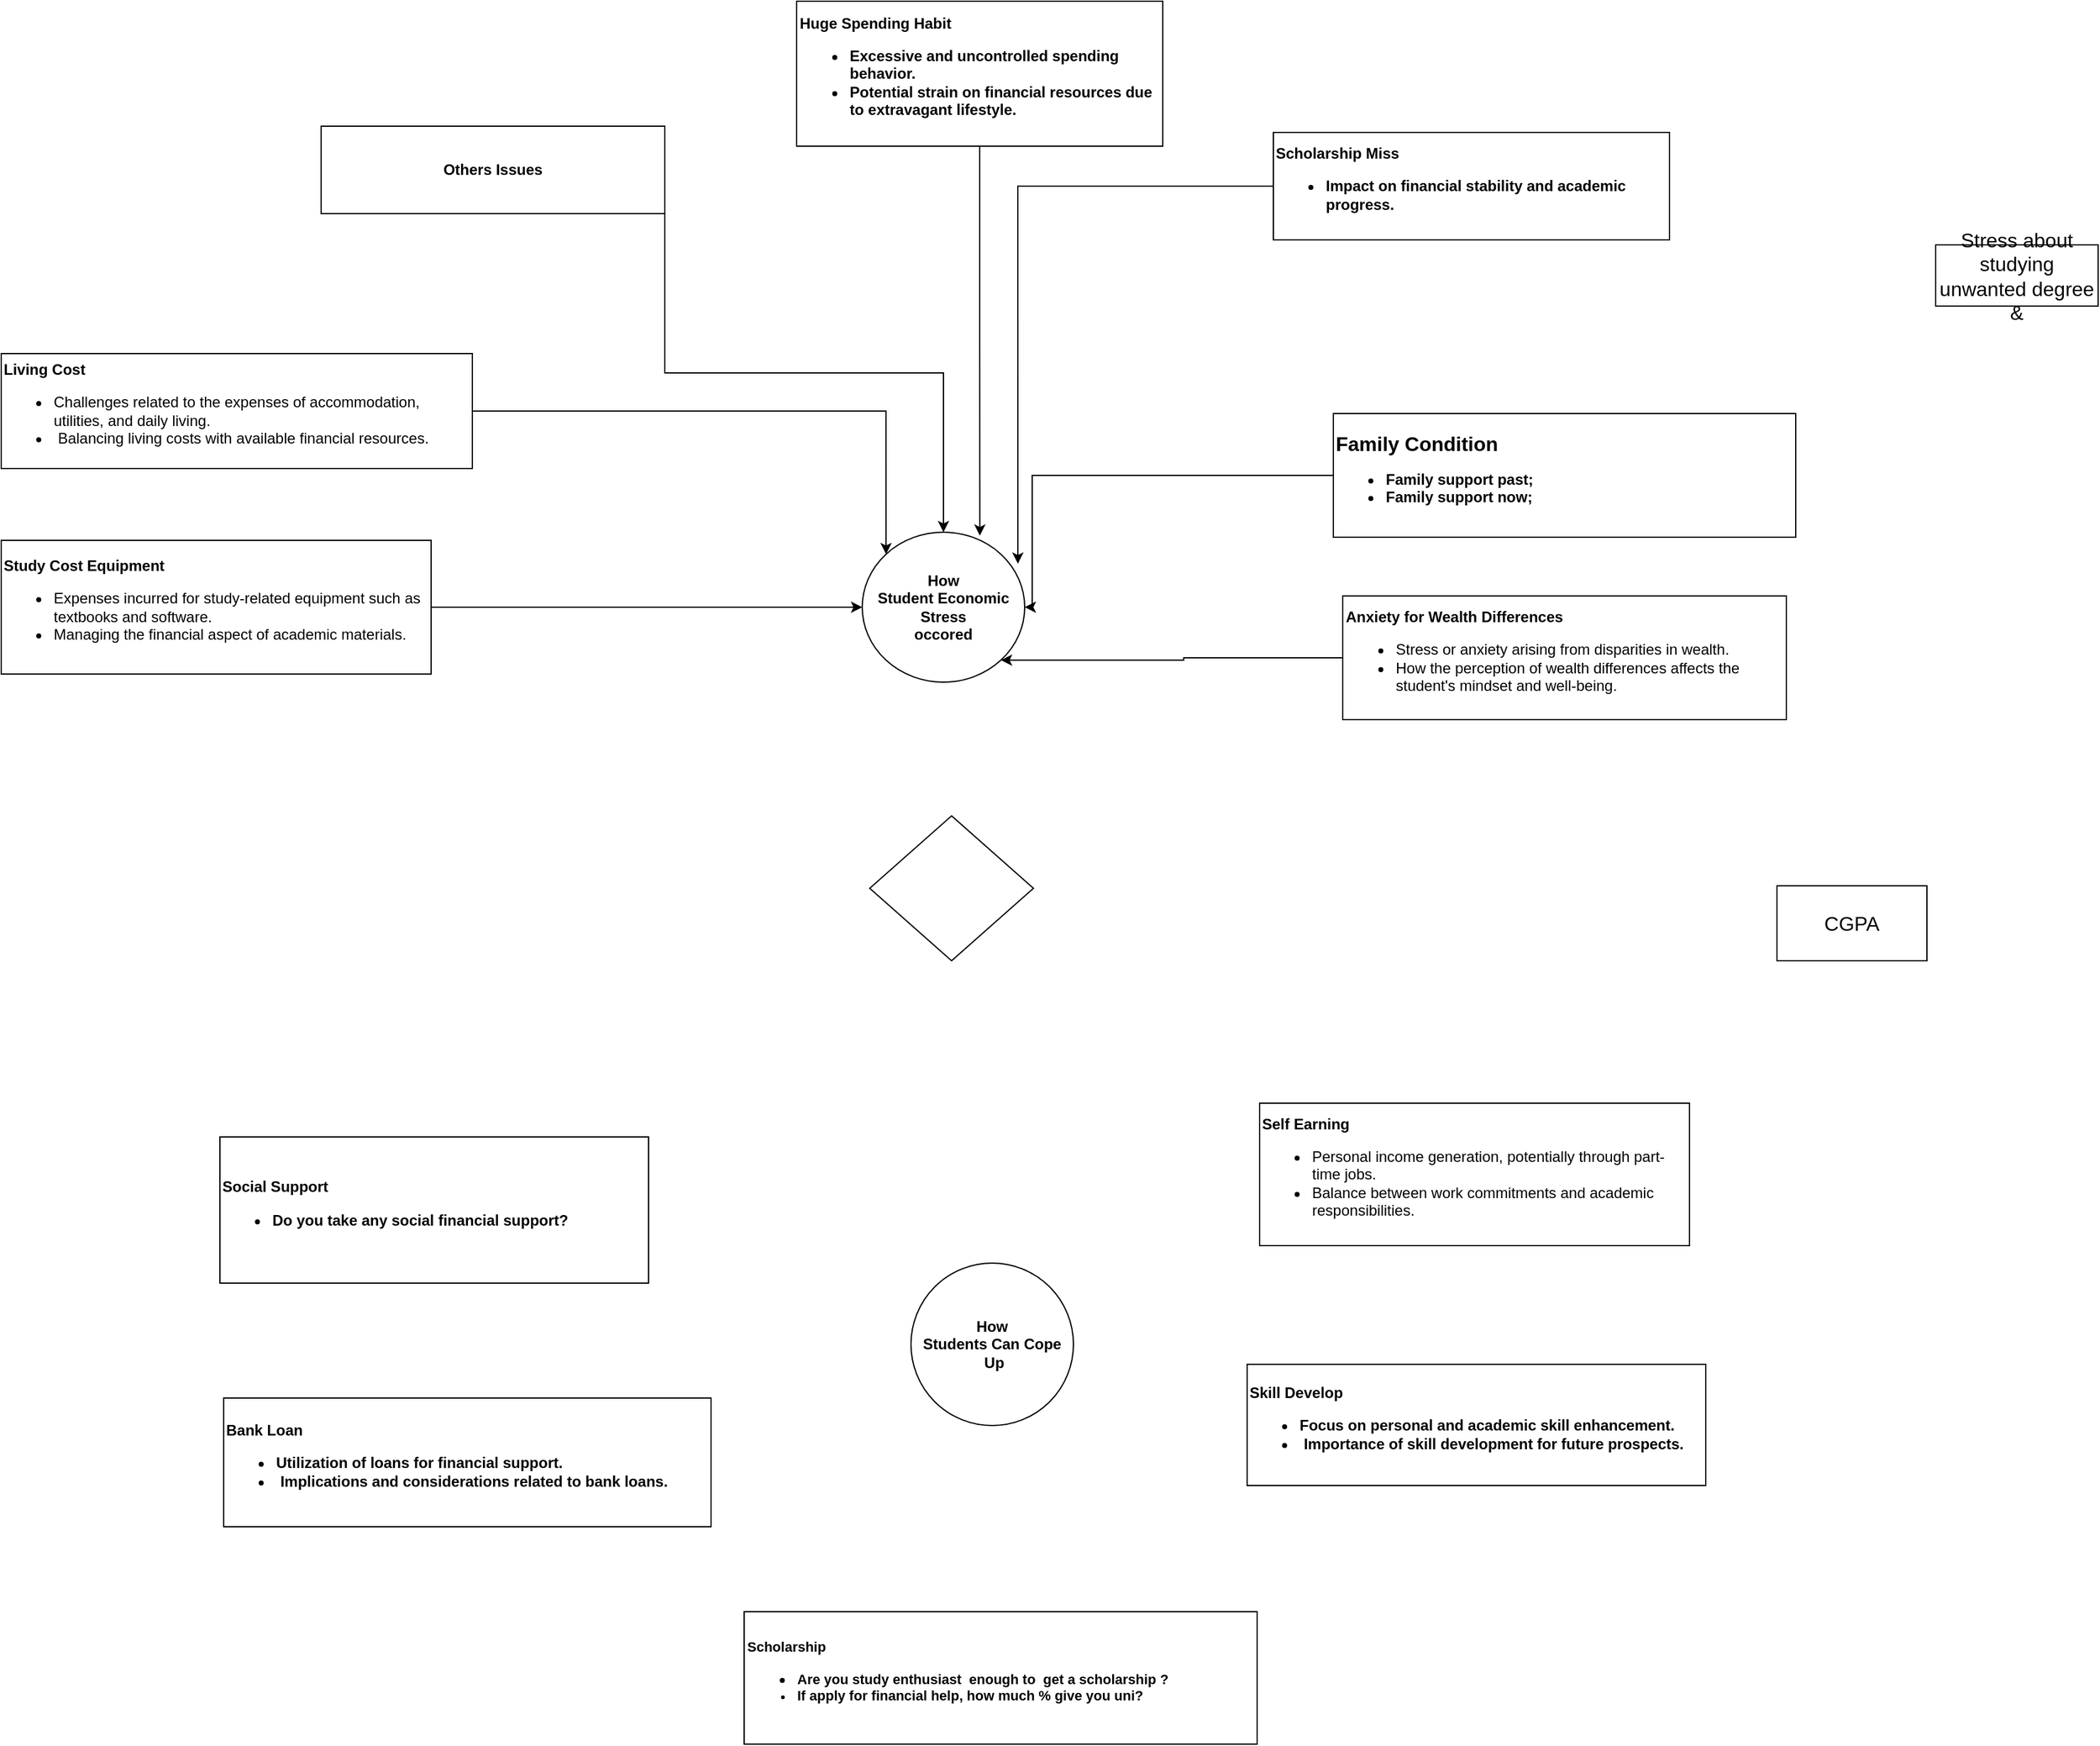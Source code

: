 <mxfile version="22.1.0" type="github">
  <diagram name="Page-1" id="giDHEeXzCqw7Mk6FE-td">
    <mxGraphModel dx="1336" dy="2349" grid="0" gridSize="10" guides="1" tooltips="1" connect="1" arrows="1" fold="1" page="1" pageScale="1" pageWidth="850" pageHeight="1100" math="0" shadow="0">
      <root>
        <mxCell id="0" />
        <mxCell id="1" parent="0" />
        <mxCell id="RioY9GQPINJHXDq_88uB-1" value="&lt;b&gt;How&lt;br&gt;Student Economic Stress&lt;br&gt;occored&lt;br&gt;&lt;/b&gt;" style="ellipse;whiteSpace=wrap;html=1;" parent="1" vertex="1">
          <mxGeometry x="378" y="385" width="130" height="120" as="geometry" />
        </mxCell>
        <mxCell id="B3kyMHNOTuuTRi2bmLed-5" style="edgeStyle=orthogonalEdgeStyle;rounded=0;orthogonalLoop=1;jettySize=auto;html=1;exitX=1;exitY=1;exitDx=0;exitDy=0;" parent="1" source="RioY9GQPINJHXDq_88uB-2" target="RioY9GQPINJHXDq_88uB-1" edge="1">
          <mxGeometry relative="1" as="geometry" />
        </mxCell>
        <mxCell id="RioY9GQPINJHXDq_88uB-2" value="&lt;b&gt;Others Issues&lt;/b&gt;" style="rounded=0;whiteSpace=wrap;html=1;" parent="1" vertex="1">
          <mxGeometry x="-55" y="60" width="275" height="70" as="geometry" />
        </mxCell>
        <mxCell id="RioY9GQPINJHXDq_88uB-3" value="&lt;b&gt;Huge Spending Habit&lt;br&gt;&lt;ul&gt;&lt;li&gt;Excessive and uncontrolled spending behavior.&amp;nbsp;&lt;/li&gt;&lt;li&gt;Potential strain on financial resources due to extravagant lifestyle.&lt;/li&gt;&lt;/ul&gt;&lt;/b&gt;" style="rounded=0;whiteSpace=wrap;html=1;align=left;" parent="1" vertex="1">
          <mxGeometry x="325.5" y="-40" width="293" height="116" as="geometry" />
        </mxCell>
        <mxCell id="RioY9GQPINJHXDq_88uB-4" value="&lt;b&gt;Scholarship Miss&lt;/b&gt;&lt;br&gt;&lt;ul&gt;&lt;li&gt;&lt;b&gt;Impact on financial stability and academic progress.&lt;/b&gt;&lt;/li&gt;&lt;/ul&gt;" style="rounded=0;whiteSpace=wrap;html=1;align=left;" parent="1" vertex="1">
          <mxGeometry x="707" y="65" width="317" height="86" as="geometry" />
        </mxCell>
        <mxCell id="B3kyMHNOTuuTRi2bmLed-3" style="edgeStyle=orthogonalEdgeStyle;rounded=0;orthogonalLoop=1;jettySize=auto;html=1;entryX=0;entryY=0;entryDx=0;entryDy=0;" parent="1" source="RioY9GQPINJHXDq_88uB-5" target="RioY9GQPINJHXDq_88uB-1" edge="1">
          <mxGeometry relative="1" as="geometry">
            <mxPoint x="369.636" y="277.818" as="targetPoint" />
          </mxGeometry>
        </mxCell>
        <mxCell id="RioY9GQPINJHXDq_88uB-5" value="&lt;b&gt;Living Cost&lt;/b&gt;&lt;br&gt;&lt;ul&gt;&lt;li&gt;Challenges related to the expenses of accommodation, utilities, and daily living.&lt;/li&gt;&lt;li&gt;&amp;nbsp;Balancing living costs with available financial resources.&lt;/li&gt;&lt;/ul&gt;" style="rounded=0;whiteSpace=wrap;html=1;align=left;" parent="1" vertex="1">
          <mxGeometry x="-311" y="242" width="377" height="92" as="geometry" />
        </mxCell>
        <mxCell id="B3kyMHNOTuuTRi2bmLed-10" style="edgeStyle=orthogonalEdgeStyle;rounded=0;orthogonalLoop=1;jettySize=auto;html=1;" parent="1" source="RioY9GQPINJHXDq_88uB-6" target="RioY9GQPINJHXDq_88uB-1" edge="1">
          <mxGeometry relative="1" as="geometry">
            <Array as="points">
              <mxPoint x="514" y="340" />
              <mxPoint x="514" y="445" />
            </Array>
          </mxGeometry>
        </mxCell>
        <mxCell id="RioY9GQPINJHXDq_88uB-6" value="&lt;b style=&quot;&quot;&gt;&lt;span style=&quot;font-size: 16px;&quot;&gt;Family Condition&amp;nbsp;&lt;/span&gt;&lt;br&gt;&lt;ul&gt;&lt;li&gt;&lt;span style=&quot;background-color: transparent; font-family: Arial, sans-serif;&quot;&gt;Family support past;&amp;nbsp;&lt;/span&gt;&lt;br&gt;&lt;/li&gt;&lt;li&gt;&lt;span style=&quot;font-family: Arial, sans-serif; background-color: transparent; font-variant-numeric: normal; font-variant-east-asian: normal; font-variant-alternates: normal; font-variant-position: normal; vertical-align: baseline;&quot;&gt;&lt;font style=&quot;font-size: 12px;&quot;&gt;Family support now;&amp;nbsp;&lt;/font&gt;&lt;/span&gt;&lt;/li&gt;&lt;/ul&gt;&lt;/b&gt;&lt;p style=&quot;line-height: 1.8; margin-left: 144pt; margin-top: 0pt; margin-bottom: 0pt;&quot; dir=&quot;ltr&quot;&gt;&lt;/p&gt;&lt;p style=&quot;line-height: 1.8; margin-left: 144pt; margin-top: 0pt; margin-bottom: 0pt;&quot; dir=&quot;ltr&quot;&gt;&lt;/p&gt;&lt;div style=&quot;&quot;&gt;&lt;/div&gt;&lt;p style=&quot;&quot;&gt;&lt;/p&gt;&lt;p&gt;&lt;/p&gt;&lt;span id=&quot;docs-internal-guid-e3f19381-7fff-3e35-3ddc-5be22db2a7ea&quot;&gt;&lt;/span&gt;" style="rounded=0;whiteSpace=wrap;html=1;align=left;" parent="1" vertex="1">
          <mxGeometry x="755" y="290" width="370" height="99" as="geometry" />
        </mxCell>
        <mxCell id="RioY9GQPINJHXDq_88uB-7" value="&lt;b&gt;Anxiety for Wealth Differences&amp;nbsp;&lt;br&gt;&lt;/b&gt;&lt;ul&gt;&lt;li&gt;Stress or anxiety arising from disparities in wealth.&amp;nbsp;&lt;/li&gt;&lt;li&gt;How the perception of wealth differences affects the student&#39;s mindset and well-being.&lt;/li&gt;&lt;/ul&gt;" style="rounded=0;whiteSpace=wrap;html=1;align=left;" parent="1" vertex="1">
          <mxGeometry x="762.5" y="436" width="355" height="99" as="geometry" />
        </mxCell>
        <mxCell id="B3kyMHNOTuuTRi2bmLed-2" style="edgeStyle=orthogonalEdgeStyle;rounded=0;orthogonalLoop=1;jettySize=auto;html=1;entryX=0;entryY=0.5;entryDx=0;entryDy=0;" parent="1" source="RioY9GQPINJHXDq_88uB-8" target="RioY9GQPINJHXDq_88uB-1" edge="1">
          <mxGeometry relative="1" as="geometry" />
        </mxCell>
        <mxCell id="RioY9GQPINJHXDq_88uB-8" value="&lt;b&gt;Study Cost Equipment&lt;/b&gt;&lt;br&gt;&lt;ul&gt;&lt;li&gt;Expenses incurred for study-related equipment such as textbooks and software.&amp;nbsp;&lt;/li&gt;&lt;li&gt;Managing the financial aspect of academic materials.&lt;/li&gt;&lt;/ul&gt;" style="rounded=0;whiteSpace=wrap;html=1;align=left;" parent="1" vertex="1">
          <mxGeometry x="-311" y="391.5" width="344" height="107" as="geometry" />
        </mxCell>
        <mxCell id="RioY9GQPINJHXDq_88uB-9" value="&lt;b&gt;How&lt;br&gt;Students Can Cope&lt;br&gt;&amp;nbsp;Up&lt;/b&gt;" style="ellipse;whiteSpace=wrap;html=1;aspect=fixed;" parent="1" vertex="1">
          <mxGeometry x="417" y="970" width="130" height="130" as="geometry" />
        </mxCell>
        <mxCell id="RioY9GQPINJHXDq_88uB-10" value="&lt;b&gt;Self Earning&lt;/b&gt;&lt;br&gt;&lt;ul&gt;&lt;li&gt;Personal income generation, potentially through part-time jobs.&amp;nbsp;&lt;/li&gt;&lt;li&gt;Balance between work commitments and academic responsibilities.&lt;/li&gt;&lt;/ul&gt;" style="rounded=0;whiteSpace=wrap;html=1;align=left;" parent="1" vertex="1">
          <mxGeometry x="696" y="842" width="344" height="114" as="geometry" />
        </mxCell>
        <mxCell id="RioY9GQPINJHXDq_88uB-11" value="&lt;b&gt;Social Support&lt;/b&gt;&lt;br&gt;&lt;ul&gt;&lt;li&gt;&lt;b&gt;Do you take any social financial support?&lt;/b&gt;&lt;/li&gt;&lt;/ul&gt;" style="rounded=0;whiteSpace=wrap;html=1;align=left;" parent="1" vertex="1">
          <mxGeometry x="-136" y="869" width="343" height="117" as="geometry" />
        </mxCell>
        <mxCell id="RioY9GQPINJHXDq_88uB-12" value="&lt;b&gt;Bank Loan&lt;/b&gt;&lt;br&gt;&lt;ul style=&quot;&quot;&gt;&lt;li style=&quot;&quot;&gt;&lt;b&gt;Utilization of loans for financial support.&lt;/b&gt;&lt;/li&gt;&lt;li style=&quot;&quot;&gt;&lt;b&gt;&amp;nbsp;Implications and considerations related to bank loans.&lt;/b&gt;&lt;br&gt;&lt;/li&gt;&lt;/ul&gt;" style="rounded=0;whiteSpace=wrap;html=1;align=left;" parent="1" vertex="1">
          <mxGeometry x="-133" y="1078" width="390" height="103" as="geometry" />
        </mxCell>
        <mxCell id="RioY9GQPINJHXDq_88uB-16" value="&lt;b style=&quot;font-size: 11px;&quot;&gt;Scholarship&lt;/b&gt;&lt;br&gt;&lt;ul style=&quot;&quot;&gt;&lt;li style=&quot;&quot;&gt;&lt;b style=&quot;font-size: 11px;&quot;&gt;Are you study &lt;/b&gt;&lt;span style=&quot;font-size: 11px;&quot;&gt;&lt;b&gt;enthusiast&lt;/b&gt;&lt;/span&gt;&lt;b style=&quot;font-size: 11px;&quot;&gt;&amp;nbsp;&amp;nbsp;enough to&amp;nbsp; get a scholarship ?&lt;/b&gt;&lt;br&gt;&lt;/li&gt;&lt;li style=&quot;font-size: 11px; font-weight: bold;&quot;&gt;&lt;b&gt;If apply for financial help, how much % give you uni?&lt;/b&gt;&lt;/li&gt;&lt;/ul&gt;" style="rounded=0;whiteSpace=wrap;html=1;align=left;" parent="1" vertex="1">
          <mxGeometry x="283.5" y="1249" width="410.5" height="106" as="geometry" />
        </mxCell>
        <mxCell id="RioY9GQPINJHXDq_88uB-17" value="&lt;b&gt;Skill Develop&amp;nbsp;&lt;/b&gt;&lt;br&gt;&lt;ul&gt;&lt;li&gt;&lt;b&gt;Focus on personal and academic skill enhancement.&lt;/b&gt;&lt;/li&gt;&lt;li&gt;&lt;b&gt;&amp;nbsp;Importance of skill development for future prospects.&lt;/b&gt;&lt;/li&gt;&lt;/ul&gt;" style="rounded=0;whiteSpace=wrap;html=1;align=left;" parent="1" vertex="1">
          <mxGeometry x="686" y="1051" width="367" height="97" as="geometry" />
        </mxCell>
        <mxCell id="B3kyMHNOTuuTRi2bmLed-1" value="" style="rhombus;whiteSpace=wrap;html=1;" parent="1" vertex="1">
          <mxGeometry x="384" y="612" width="131" height="116" as="geometry" />
        </mxCell>
        <mxCell id="B3kyMHNOTuuTRi2bmLed-6" style="edgeStyle=orthogonalEdgeStyle;rounded=0;orthogonalLoop=1;jettySize=auto;html=1;entryX=0.724;entryY=0.023;entryDx=0;entryDy=0;entryPerimeter=0;" parent="1" source="RioY9GQPINJHXDq_88uB-3" target="RioY9GQPINJHXDq_88uB-1" edge="1">
          <mxGeometry relative="1" as="geometry" />
        </mxCell>
        <mxCell id="B3kyMHNOTuuTRi2bmLed-9" style="edgeStyle=orthogonalEdgeStyle;rounded=0;orthogonalLoop=1;jettySize=auto;html=1;entryX=1;entryY=1;entryDx=0;entryDy=0;" parent="1" source="RioY9GQPINJHXDq_88uB-7" target="RioY9GQPINJHXDq_88uB-1" edge="1">
          <mxGeometry relative="1" as="geometry">
            <mxPoint x="493" y="493" as="targetPoint" />
          </mxGeometry>
        </mxCell>
        <mxCell id="B3kyMHNOTuuTRi2bmLed-11" style="edgeStyle=orthogonalEdgeStyle;rounded=0;orthogonalLoop=1;jettySize=auto;html=1;entryX=0.958;entryY=0.21;entryDx=0;entryDy=0;entryPerimeter=0;" parent="1" source="RioY9GQPINJHXDq_88uB-4" target="RioY9GQPINJHXDq_88uB-1" edge="1">
          <mxGeometry relative="1" as="geometry" />
        </mxCell>
        <mxCell id="6qkeYt31etBt61vRfqYl-1" value="CGPA" style="rounded=0;whiteSpace=wrap;html=1;fontSize=16;" vertex="1" parent="1">
          <mxGeometry x="1110" y="668" width="120" height="60" as="geometry" />
        </mxCell>
        <mxCell id="6qkeYt31etBt61vRfqYl-2" value="Stress about studying unwanted degree &amp;amp;" style="rounded=0;whiteSpace=wrap;html=1;fontSize=16;direction=south;" vertex="1" parent="1">
          <mxGeometry x="1237" y="155" width="130" height="49" as="geometry" />
        </mxCell>
      </root>
    </mxGraphModel>
  </diagram>
</mxfile>
